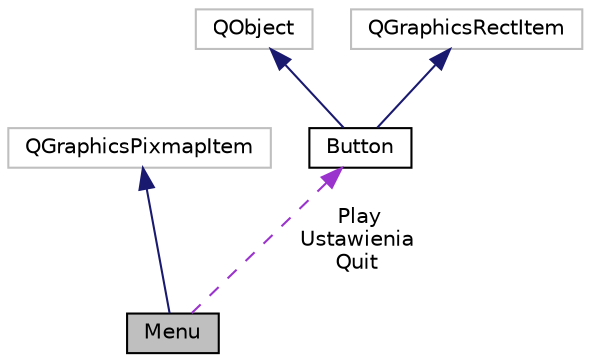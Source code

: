 digraph "Menu"
{
 // LATEX_PDF_SIZE
  edge [fontname="Helvetica",fontsize="10",labelfontname="Helvetica",labelfontsize="10"];
  node [fontname="Helvetica",fontsize="10",shape=record];
  Node2 [label="Menu",height=0.2,width=0.4,color="black", fillcolor="grey75", style="filled", fontcolor="black",tooltip="The Menu class."];
  Node3 -> Node2 [dir="back",color="midnightblue",fontsize="10",style="solid",fontname="Helvetica"];
  Node3 [label="QGraphicsPixmapItem",height=0.2,width=0.4,color="grey75", fillcolor="white", style="filled",tooltip=" "];
  Node4 -> Node2 [dir="back",color="darkorchid3",fontsize="10",style="dashed",label=" Play\nUstawienia\nQuit" ,fontname="Helvetica"];
  Node4 [label="Button",height=0.2,width=0.4,color="black", fillcolor="white", style="filled",URL="$class_button.html",tooltip="The Button class Klasa odpowiedzialna za wyglad i reakcje przyciskow."];
  Node5 -> Node4 [dir="back",color="midnightblue",fontsize="10",style="solid",fontname="Helvetica"];
  Node5 [label="QObject",height=0.2,width=0.4,color="grey75", fillcolor="white", style="filled",tooltip=" "];
  Node6 -> Node4 [dir="back",color="midnightblue",fontsize="10",style="solid",fontname="Helvetica"];
  Node6 [label="QGraphicsRectItem",height=0.2,width=0.4,color="grey75", fillcolor="white", style="filled",tooltip=" "];
}
